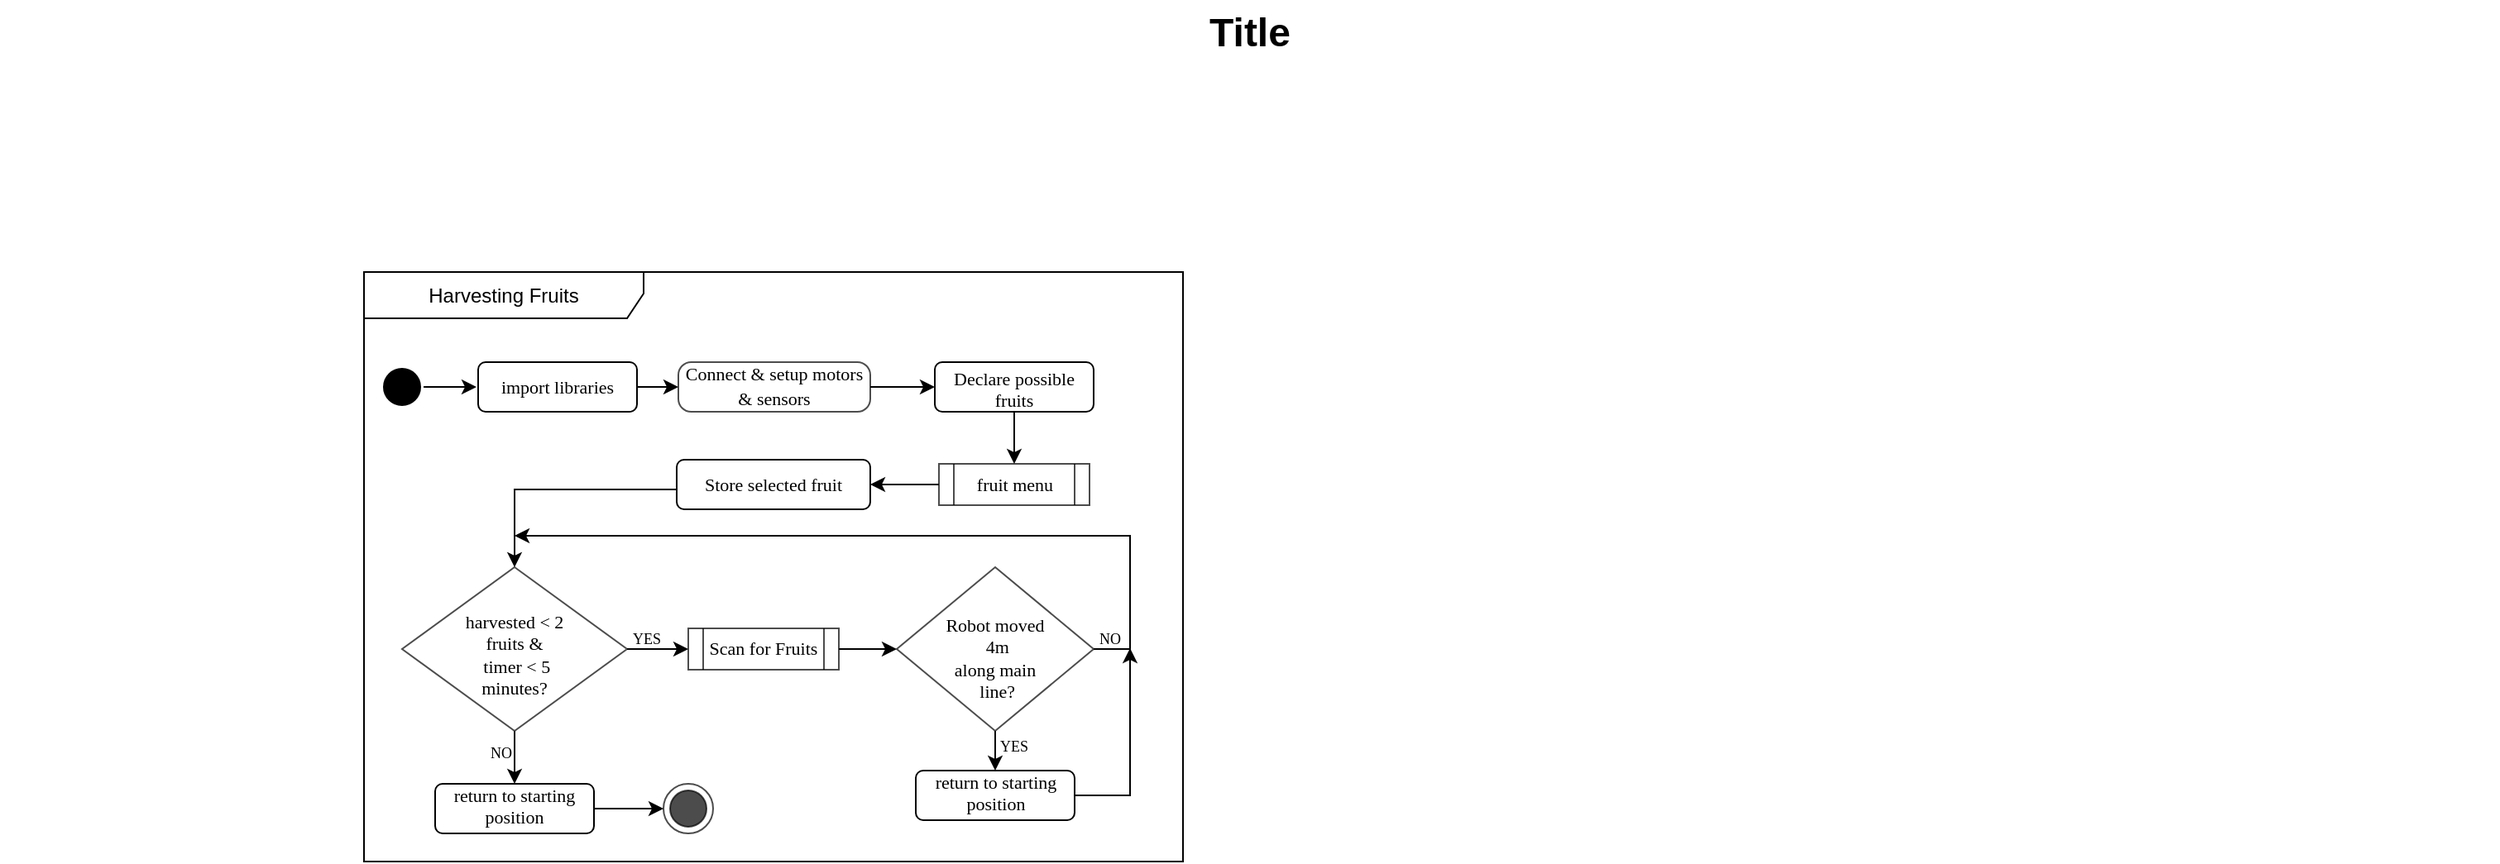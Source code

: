 <mxfile version="20.8.3" type="device"><diagram name="Page-1" id="929967ad-93f9-6ef4-fab6-5d389245f69c"><mxGraphModel dx="819" dy="499" grid="0" gridSize="10" guides="1" tooltips="1" connect="1" arrows="1" fold="1" page="1" pageScale="1.5" pageWidth="1169" pageHeight="826" background="none" math="0" shadow="0"><root><mxCell id="0" style=";html=1;"/><mxCell id="1" style=";html=1;" parent="0"/><mxCell id="1672d66443f91eb5-23" value="Title" style="text;strokeColor=none;fillColor=none;html=1;fontSize=24;fontStyle=1;verticalAlign=middle;align=center;rounded=1;labelBackgroundColor=none;" parent="1" vertex="1"><mxGeometry x="120" y="40" width="1510" height="40" as="geometry"/></mxCell><mxCell id="cMAPW1Br9j3DzMPLkRHI-13" value="Harvesting Fruits " style="shape=umlFrame;whiteSpace=wrap;html=1;rounded=1;labelBackgroundColor=none;width=169;height=28;" vertex="1" parent="1"><mxGeometry x="340" y="204.5" width="495" height="356.5" as="geometry"/></mxCell><mxCell id="cMAPW1Br9j3DzMPLkRHI-18" value="" style="edgeStyle=orthogonalEdgeStyle;rounded=0;hachureGap=4;orthogonalLoop=1;jettySize=auto;html=1;fontFamily=Architects Daughter;fontSource=https%3A%2F%2Ffonts.googleapis.com%2Fcss%3Ffamily%3DArchitects%2BDaughter;fontSize=16;startSize=0;endSize=6;jumpSize=0;targetPerimeterSpacing=0;sourcePerimeterSpacing=-2;" edge="1" parent="1" source="cMAPW1Br9j3DzMPLkRHI-14"><mxGeometry relative="1" as="geometry"><mxPoint x="408" y="274.029" as="targetPoint"/></mxGeometry></mxCell><mxCell id="cMAPW1Br9j3DzMPLkRHI-14" value="" style="ellipse;html=1;shape=startState;fillColor=#000000;strokeColor=#000000;hachureGap=4;fontFamily=Architects Daughter;fontSource=https%3A%2F%2Ffonts.googleapis.com%2Fcss%3Ffamily%3DArchitects%2BDaughter;fontSize=20;" vertex="1" parent="1"><mxGeometry x="348" y="259" width="30" height="30" as="geometry"/></mxCell><mxCell id="cMAPW1Br9j3DzMPLkRHI-21" value="" style="edgeStyle=orthogonalEdgeStyle;rounded=0;orthogonalLoop=1;jettySize=auto;html=1;fontFamily=Verdana;fontSize=11;" edge="1" parent="1" source="cMAPW1Br9j3DzMPLkRHI-19" target="cMAPW1Br9j3DzMPLkRHI-20"><mxGeometry relative="1" as="geometry"/></mxCell><mxCell id="cMAPW1Br9j3DzMPLkRHI-19" value="&lt;p style=&quot;line-height: 100%; font-size: 11px;&quot;&gt;import libraries&lt;/p&gt;" style="rounded=1;whiteSpace=wrap;html=1;fontFamily=Verdana;fontSize=19;" vertex="1" parent="1"><mxGeometry x="409" y="259" width="96" height="30" as="geometry"/></mxCell><mxCell id="cMAPW1Br9j3DzMPLkRHI-24" value="" style="edgeStyle=orthogonalEdgeStyle;rounded=0;orthogonalLoop=1;jettySize=auto;html=1;fontFamily=Verdana;fontSize=11;endSize=6;" edge="1" parent="1" source="cMAPW1Br9j3DzMPLkRHI-20" target="cMAPW1Br9j3DzMPLkRHI-23"><mxGeometry relative="1" as="geometry"/></mxCell><mxCell id="cMAPW1Br9j3DzMPLkRHI-20" value="&lt;p style=&quot;line-height: 60%;&quot;&gt;&lt;font style=&quot;font-size: 11px;&quot;&gt;Connect &amp;amp; setup motors &amp;amp; sensors&lt;/font&gt;&lt;/p&gt;" style="rounded=1;whiteSpace=wrap;html=1;fontFamily=Verdana;fontSize=19;opacity=70;arcSize=26;snapToPoint=0;spacing=0;spacingBottom=5;" vertex="1" parent="1"><mxGeometry x="530" y="259" width="116" height="30" as="geometry"/></mxCell><mxCell id="cMAPW1Br9j3DzMPLkRHI-26" value="" style="edgeStyle=orthogonalEdgeStyle;rounded=0;orthogonalLoop=1;jettySize=auto;html=1;fontFamily=Verdana;fontSize=11;endSize=6;" edge="1" parent="1" source="cMAPW1Br9j3DzMPLkRHI-23" target="cMAPW1Br9j3DzMPLkRHI-25"><mxGeometry relative="1" as="geometry"/></mxCell><mxCell id="cMAPW1Br9j3DzMPLkRHI-23" value="&lt;p style=&quot;line-height: 50%;&quot;&gt;&lt;font style=&quot;font-size: 11px;&quot;&gt;Declare possible fruits&lt;/font&gt;&lt;br&gt;&lt;/p&gt;" style="rounded=1;whiteSpace=wrap;html=1;fontFamily=Verdana;fontSize=19;" vertex="1" parent="1"><mxGeometry x="685" y="259" width="96" height="30" as="geometry"/></mxCell><mxCell id="cMAPW1Br9j3DzMPLkRHI-35" value="" style="edgeStyle=orthogonalEdgeStyle;rounded=0;orthogonalLoop=1;jettySize=auto;html=1;fontFamily=Verdana;fontSize=11;endSize=6;" edge="1" parent="1" source="cMAPW1Br9j3DzMPLkRHI-25" target="cMAPW1Br9j3DzMPLkRHI-27"><mxGeometry relative="1" as="geometry"/></mxCell><mxCell id="cMAPW1Br9j3DzMPLkRHI-25" value="fruit menu" style="shape=process;whiteSpace=wrap;html=1;backgroundOutline=1;strokeColor=#000000;fontFamily=Verdana;fontSize=11;opacity=70;" vertex="1" parent="1"><mxGeometry x="687.5" y="320.5" width="91" height="25" as="geometry"/></mxCell><mxCell id="cMAPW1Br9j3DzMPLkRHI-33" style="edgeStyle=orthogonalEdgeStyle;rounded=0;orthogonalLoop=1;jettySize=auto;html=1;fontFamily=Verdana;fontSize=11;endSize=6;entryX=0.5;entryY=0;entryDx=0;entryDy=0;" edge="1" parent="1" source="cMAPW1Br9j3DzMPLkRHI-27" target="cMAPW1Br9j3DzMPLkRHI-29"><mxGeometry relative="1" as="geometry"><Array as="points"><mxPoint x="431" y="336"/></Array></mxGeometry></mxCell><mxCell id="cMAPW1Br9j3DzMPLkRHI-27" value="&lt;p style=&quot;line-height: 100%; font-size: 11px;&quot;&gt;Store selected fruit&lt;br&gt;&lt;/p&gt;" style="rounded=1;whiteSpace=wrap;html=1;fontFamily=Verdana;fontSize=19;" vertex="1" parent="1"><mxGeometry x="529" y="318" width="117" height="30" as="geometry"/></mxCell><mxCell id="cMAPW1Br9j3DzMPLkRHI-39" value="" style="edgeStyle=orthogonalEdgeStyle;rounded=0;orthogonalLoop=1;jettySize=auto;html=1;fontFamily=Verdana;fontSize=11;endSize=6;" edge="1" parent="1" source="cMAPW1Br9j3DzMPLkRHI-29" target="cMAPW1Br9j3DzMPLkRHI-37"><mxGeometry relative="1" as="geometry"/></mxCell><mxCell id="cMAPW1Br9j3DzMPLkRHI-44" value="" style="edgeStyle=orthogonalEdgeStyle;rounded=0;orthogonalLoop=1;jettySize=auto;html=1;fontFamily=Verdana;fontSize=11;endSize=6;" edge="1" parent="1" source="cMAPW1Br9j3DzMPLkRHI-29" target="cMAPW1Br9j3DzMPLkRHI-43"><mxGeometry relative="1" as="geometry"/></mxCell><mxCell id="cMAPW1Br9j3DzMPLkRHI-29" value="&lt;div&gt;harvested &amp;lt; 2 &lt;br&gt;&lt;/div&gt;&lt;div&gt;fruits &amp;amp;&lt;/div&gt;&lt;div&gt;&amp;nbsp;timer &amp;lt; 5 &lt;br&gt;&lt;/div&gt;&lt;div&gt;minutes? &lt;/div&gt;" style="rhombus;whiteSpace=wrap;html=1;strokeColor=#000000;fontFamily=Verdana;fontSize=11;opacity=70;spacingBottom=-6;" vertex="1" parent="1"><mxGeometry x="363" y="383" width="136" height="99" as="geometry"/></mxCell><mxCell id="cMAPW1Br9j3DzMPLkRHI-47" value="" style="edgeStyle=orthogonalEdgeStyle;rounded=0;orthogonalLoop=1;jettySize=auto;html=1;fontFamily=Verdana;fontSize=11;endSize=6;" edge="1" parent="1" source="cMAPW1Br9j3DzMPLkRHI-37" target="cMAPW1Br9j3DzMPLkRHI-46"><mxGeometry relative="1" as="geometry"/></mxCell><mxCell id="cMAPW1Br9j3DzMPLkRHI-37" value="&lt;p style=&quot;line-height: 50%;&quot;&gt;&lt;font style=&quot;font-size: 11px;&quot;&gt;return to starting position&lt;/font&gt;&lt;br&gt;&lt;/p&gt;" style="rounded=1;whiteSpace=wrap;html=1;fontFamily=Verdana;fontSize=19;spacingBottom=6;" vertex="1" parent="1"><mxGeometry x="383" y="514" width="96" height="30" as="geometry"/></mxCell><mxCell id="cMAPW1Br9j3DzMPLkRHI-54" value="" style="edgeStyle=orthogonalEdgeStyle;rounded=0;orthogonalLoop=1;jettySize=auto;html=1;fontFamily=Verdana;fontSize=11;endSize=6;" edge="1" parent="1" source="cMAPW1Br9j3DzMPLkRHI-43" target="cMAPW1Br9j3DzMPLkRHI-53"><mxGeometry relative="1" as="geometry"/></mxCell><mxCell id="cMAPW1Br9j3DzMPLkRHI-43" value="&lt;p style=&quot;line-height: 100%;&quot;&gt;Scan for Fruits&lt;/p&gt;" style="shape=process;whiteSpace=wrap;html=1;backgroundOutline=1;strokeColor=#000000;fontFamily=Verdana;fontSize=11;opacity=70;spacingBottom=2;" vertex="1" parent="1"><mxGeometry x="536" y="420" width="91" height="25" as="geometry"/></mxCell><mxCell id="cMAPW1Br9j3DzMPLkRHI-46" value="" style="ellipse;html=1;shape=endState;fillColor=#000000;strokeColor=#000000;fontFamily=Verdana;fontSize=11;opacity=70;" vertex="1" parent="1"><mxGeometry x="521" y="514" width="30" height="30" as="geometry"/></mxCell><mxCell id="cMAPW1Br9j3DzMPLkRHI-59" style="edgeStyle=orthogonalEdgeStyle;rounded=0;orthogonalLoop=1;jettySize=auto;html=1;fontFamily=Verdana;fontSize=11;endSize=6;entryX=0.65;entryY=0.731;entryDx=0;entryDy=0;entryPerimeter=0;" edge="1" parent="1" source="cMAPW1Br9j3DzMPLkRHI-52" target="cMAPW1Br9j3DzMPLkRHI-58"><mxGeometry relative="1" as="geometry"><Array as="points"><mxPoint x="803" y="521"/></Array></mxGeometry></mxCell><mxCell id="cMAPW1Br9j3DzMPLkRHI-52" value="&lt;p style=&quot;line-height: 50%;&quot;&gt;&lt;font style=&quot;font-size: 11px;&quot;&gt;return to starting position&lt;/font&gt;&lt;br&gt;&lt;/p&gt;" style="rounded=1;whiteSpace=wrap;html=1;fontFamily=Verdana;fontSize=19;spacingBottom=6;" vertex="1" parent="1"><mxGeometry x="673.5" y="506" width="96" height="30" as="geometry"/></mxCell><mxCell id="cMAPW1Br9j3DzMPLkRHI-55" value="" style="edgeStyle=orthogonalEdgeStyle;rounded=0;orthogonalLoop=1;jettySize=auto;html=1;fontFamily=Verdana;fontSize=11;endSize=6;" edge="1" parent="1" source="cMAPW1Br9j3DzMPLkRHI-53" target="cMAPW1Br9j3DzMPLkRHI-52"><mxGeometry relative="1" as="geometry"/></mxCell><mxCell id="cMAPW1Br9j3DzMPLkRHI-53" value="&lt;div&gt;Robot moved&lt;/div&gt;&lt;div&gt;&amp;nbsp;4m&lt;/div&gt;&lt;div&gt;along main&lt;/div&gt;&lt;div&gt;&amp;nbsp;line?&lt;br&gt;&lt;/div&gt;" style="rhombus;whiteSpace=wrap;html=1;strokeColor=#000000;fontFamily=Verdana;fontSize=11;opacity=70;spacingBottom=-10;" vertex="1" parent="1"><mxGeometry x="662" y="383" width="119" height="99" as="geometry"/></mxCell><mxCell id="cMAPW1Br9j3DzMPLkRHI-56" value="YES" style="text;align=center;fontStyle=0;verticalAlign=middle;spacingLeft=3;spacingRight=3;strokeColor=none;rotatable=0;points=[[0,0.5],[1,0.5]];portConstraint=eastwest;fontFamily=Verdana;fontSize=9;opacity=70;" vertex="1" parent="1"><mxGeometry x="693" y="478" width="80" height="26" as="geometry"/></mxCell><mxCell id="cMAPW1Br9j3DzMPLkRHI-57" style="edgeStyle=orthogonalEdgeStyle;rounded=0;orthogonalLoop=1;jettySize=auto;html=1;fontFamily=Verdana;fontSize=11;endSize=6;exitX=1;exitY=0.5;exitDx=0;exitDy=0;" edge="1" parent="1" source="cMAPW1Br9j3DzMPLkRHI-53"><mxGeometry relative="1" as="geometry"><mxPoint x="431" y="364" as="targetPoint"/><Array as="points"><mxPoint x="803" y="432"/><mxPoint x="803" y="364"/><mxPoint x="433" y="364"/></Array></mxGeometry></mxCell><mxCell id="cMAPW1Br9j3DzMPLkRHI-58" value="NO" style="text;align=center;fontStyle=0;verticalAlign=middle;spacingLeft=3;spacingRight=3;strokeColor=none;rotatable=0;points=[[0,0.5],[1,0.5]];portConstraint=eastwest;fontFamily=Verdana;fontSize=9;opacity=70;" vertex="1" parent="1"><mxGeometry x="751" y="413" width="80" height="26" as="geometry"/></mxCell><mxCell id="cMAPW1Br9j3DzMPLkRHI-60" value="YES" style="text;align=center;fontStyle=0;verticalAlign=middle;spacingLeft=3;spacingRight=3;strokeColor=none;rotatable=0;points=[[0,0.5],[1,0.5]];portConstraint=eastwest;fontFamily=Verdana;fontSize=9;opacity=70;" vertex="1" parent="1"><mxGeometry x="471" y="413" width="80" height="26" as="geometry"/></mxCell><mxCell id="cMAPW1Br9j3DzMPLkRHI-61" value="NO" style="text;align=center;fontStyle=0;verticalAlign=middle;spacingLeft=3;spacingRight=3;strokeColor=none;rotatable=0;points=[[0,0.5],[1,0.5]];portConstraint=eastwest;fontFamily=Verdana;fontSize=9;opacity=70;" vertex="1" parent="1"><mxGeometry x="383" y="482" width="80" height="26" as="geometry"/></mxCell></root></mxGraphModel></diagram></mxfile>